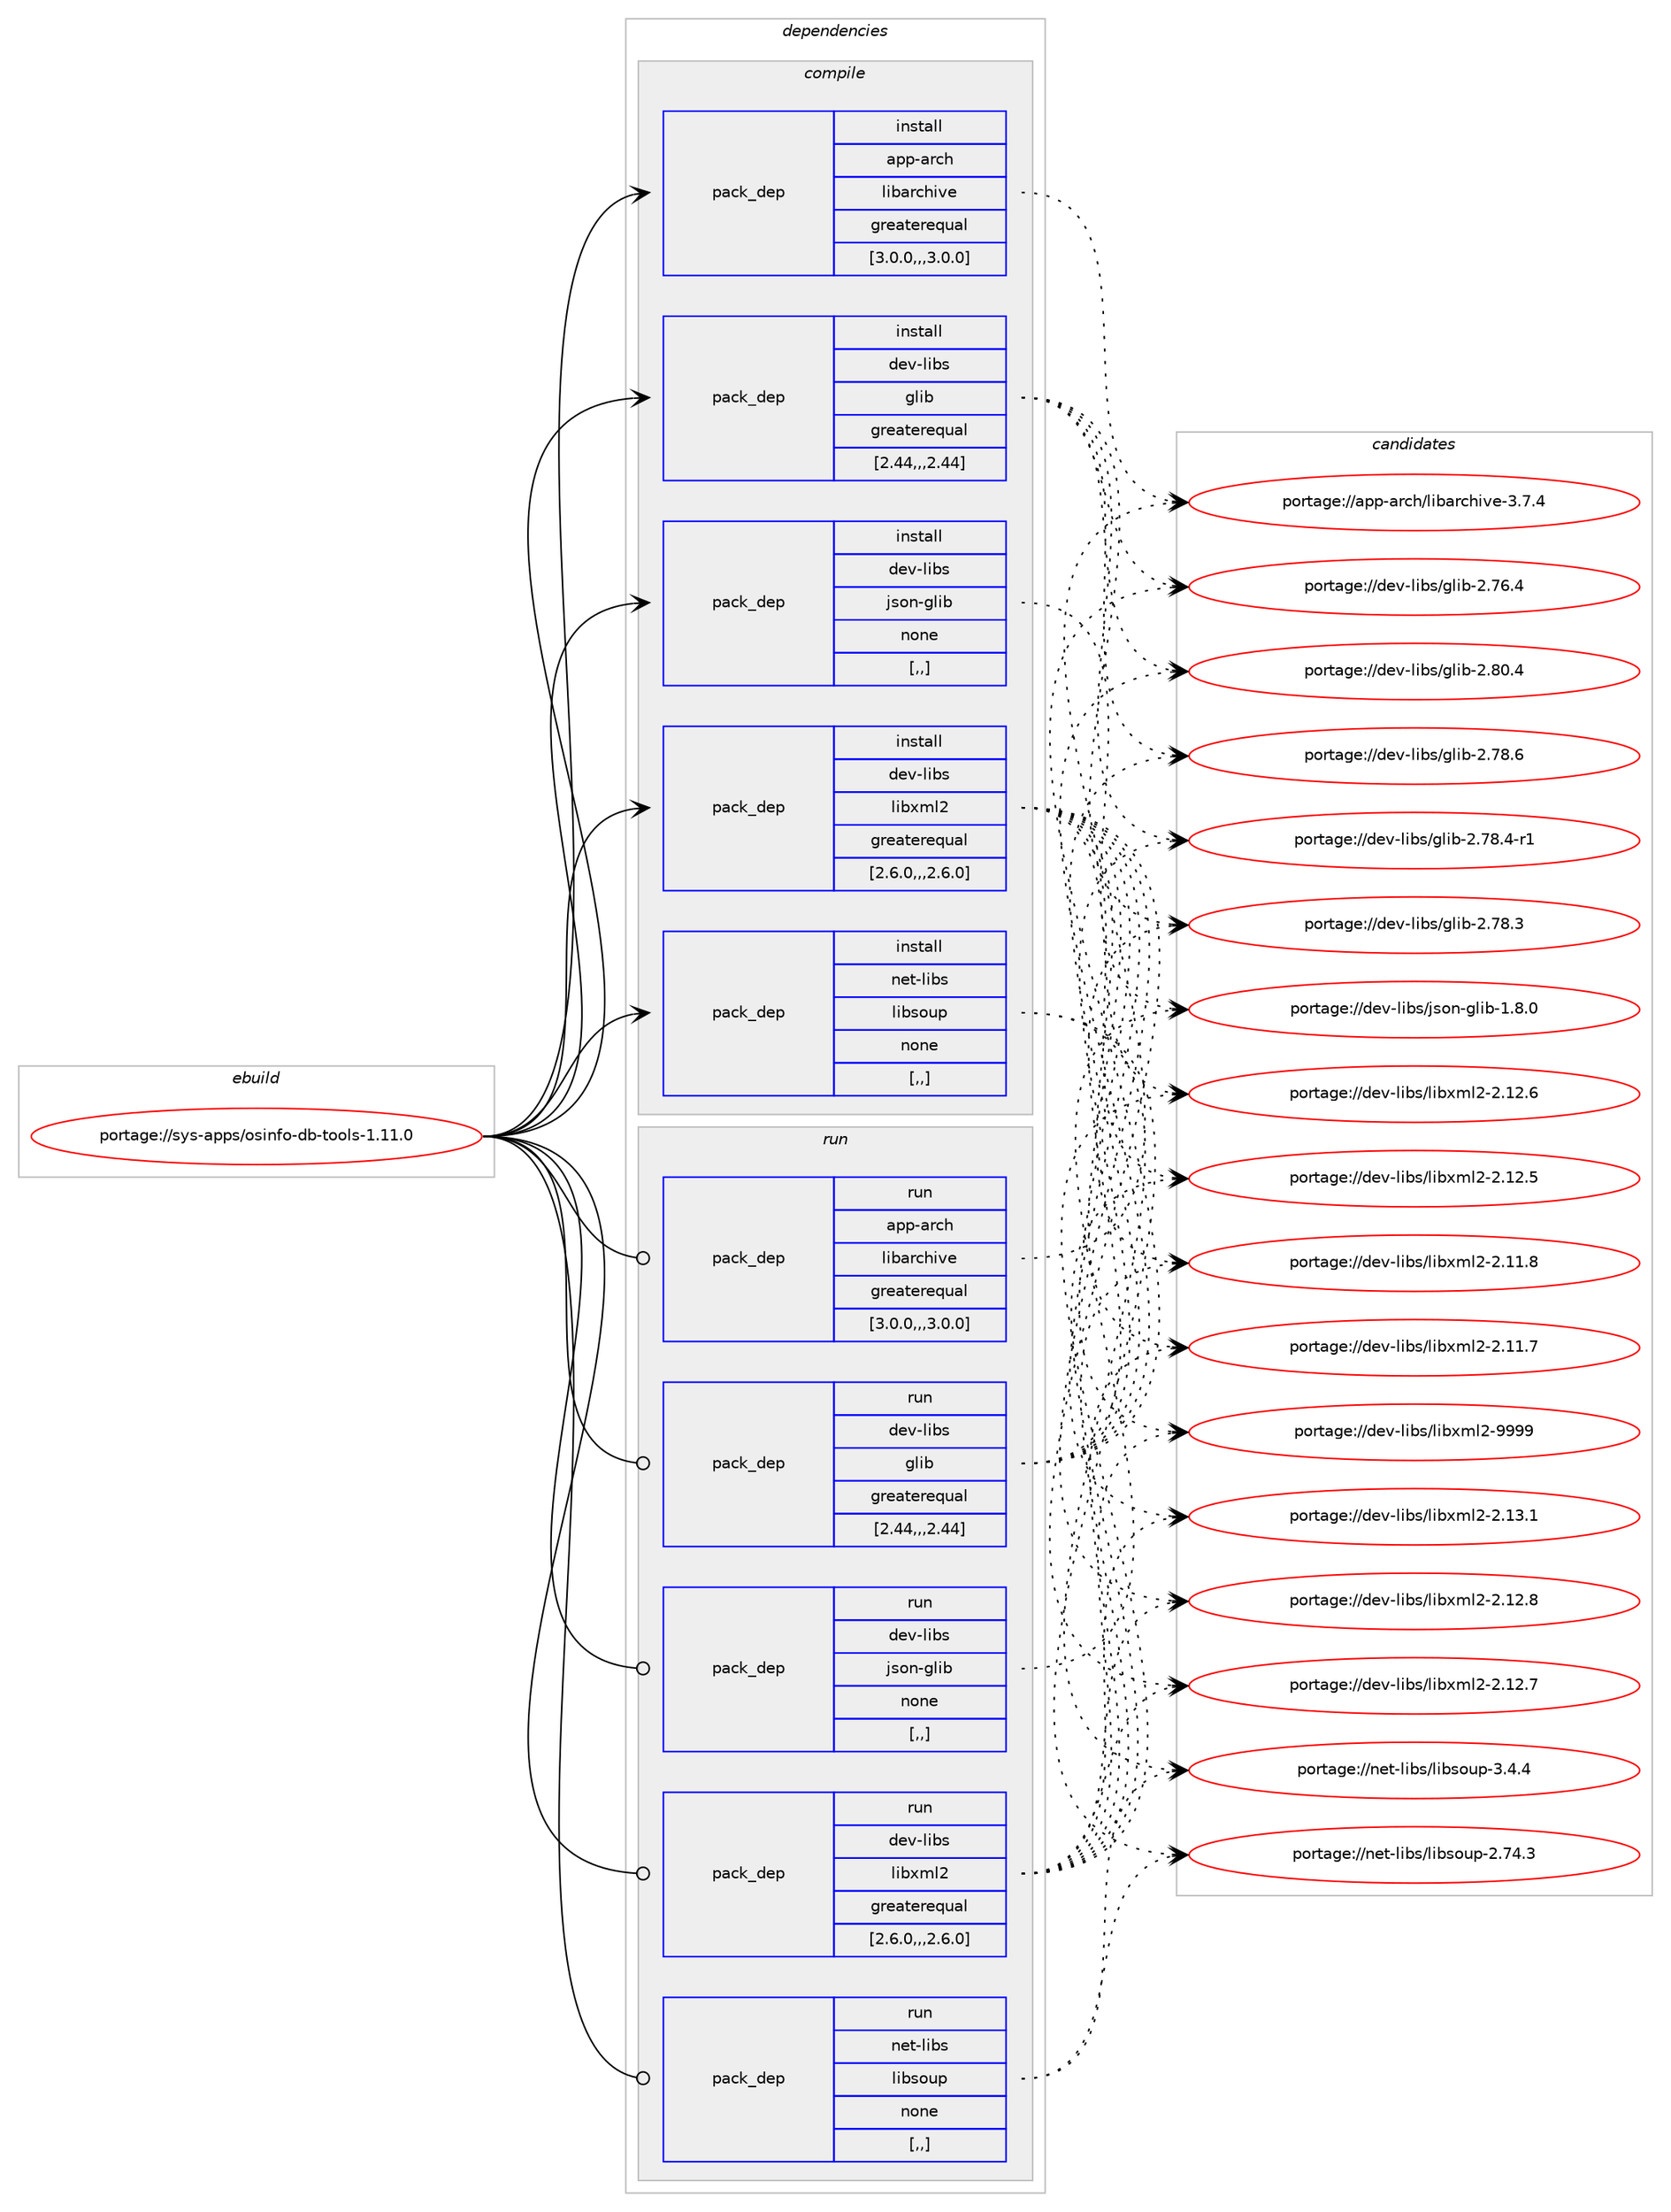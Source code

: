 digraph prolog {

# *************
# Graph options
# *************

newrank=true;
concentrate=true;
compound=true;
graph [rankdir=LR,fontname=Helvetica,fontsize=10,ranksep=1.5];#, ranksep=2.5, nodesep=0.2];
edge  [arrowhead=vee];
node  [fontname=Helvetica,fontsize=10];

# **********
# The ebuild
# **********

subgraph cluster_leftcol {
color=gray;
label=<<i>ebuild</i>>;
id [label="portage://sys-apps/osinfo-db-tools-1.11.0", color=red, width=4, href="../sys-apps/osinfo-db-tools-1.11.0.svg"];
}

# ****************
# The dependencies
# ****************

subgraph cluster_midcol {
color=gray;
label=<<i>dependencies</i>>;
subgraph cluster_compile {
fillcolor="#eeeeee";
style=filled;
label=<<i>compile</i>>;
subgraph pack11462 {
dependency18498 [label=<<TABLE BORDER="0" CELLBORDER="1" CELLSPACING="0" CELLPADDING="4" WIDTH="220"><TR><TD ROWSPAN="6" CELLPADDING="30">pack_dep</TD></TR><TR><TD WIDTH="110">install</TD></TR><TR><TD>app-arch</TD></TR><TR><TD>libarchive</TD></TR><TR><TD>greaterequal</TD></TR><TR><TD>[3.0.0,,,3.0.0]</TD></TR></TABLE>>, shape=none, color=blue];
}
id:e -> dependency18498:w [weight=20,style="solid",arrowhead="vee"];
subgraph pack11463 {
dependency18499 [label=<<TABLE BORDER="0" CELLBORDER="1" CELLSPACING="0" CELLPADDING="4" WIDTH="220"><TR><TD ROWSPAN="6" CELLPADDING="30">pack_dep</TD></TR><TR><TD WIDTH="110">install</TD></TR><TR><TD>dev-libs</TD></TR><TR><TD>glib</TD></TR><TR><TD>greaterequal</TD></TR><TR><TD>[2.44,,,2.44]</TD></TR></TABLE>>, shape=none, color=blue];
}
id:e -> dependency18499:w [weight=20,style="solid",arrowhead="vee"];
subgraph pack11464 {
dependency18500 [label=<<TABLE BORDER="0" CELLBORDER="1" CELLSPACING="0" CELLPADDING="4" WIDTH="220"><TR><TD ROWSPAN="6" CELLPADDING="30">pack_dep</TD></TR><TR><TD WIDTH="110">install</TD></TR><TR><TD>dev-libs</TD></TR><TR><TD>json-glib</TD></TR><TR><TD>none</TD></TR><TR><TD>[,,]</TD></TR></TABLE>>, shape=none, color=blue];
}
id:e -> dependency18500:w [weight=20,style="solid",arrowhead="vee"];
subgraph pack11465 {
dependency18501 [label=<<TABLE BORDER="0" CELLBORDER="1" CELLSPACING="0" CELLPADDING="4" WIDTH="220"><TR><TD ROWSPAN="6" CELLPADDING="30">pack_dep</TD></TR><TR><TD WIDTH="110">install</TD></TR><TR><TD>dev-libs</TD></TR><TR><TD>libxml2</TD></TR><TR><TD>greaterequal</TD></TR><TR><TD>[2.6.0,,,2.6.0]</TD></TR></TABLE>>, shape=none, color=blue];
}
id:e -> dependency18501:w [weight=20,style="solid",arrowhead="vee"];
subgraph pack11466 {
dependency18502 [label=<<TABLE BORDER="0" CELLBORDER="1" CELLSPACING="0" CELLPADDING="4" WIDTH="220"><TR><TD ROWSPAN="6" CELLPADDING="30">pack_dep</TD></TR><TR><TD WIDTH="110">install</TD></TR><TR><TD>net-libs</TD></TR><TR><TD>libsoup</TD></TR><TR><TD>none</TD></TR><TR><TD>[,,]</TD></TR></TABLE>>, shape=none, color=blue];
}
id:e -> dependency18502:w [weight=20,style="solid",arrowhead="vee"];
}
subgraph cluster_compileandrun {
fillcolor="#eeeeee";
style=filled;
label=<<i>compile and run</i>>;
}
subgraph cluster_run {
fillcolor="#eeeeee";
style=filled;
label=<<i>run</i>>;
subgraph pack11467 {
dependency18503 [label=<<TABLE BORDER="0" CELLBORDER="1" CELLSPACING="0" CELLPADDING="4" WIDTH="220"><TR><TD ROWSPAN="6" CELLPADDING="30">pack_dep</TD></TR><TR><TD WIDTH="110">run</TD></TR><TR><TD>app-arch</TD></TR><TR><TD>libarchive</TD></TR><TR><TD>greaterequal</TD></TR><TR><TD>[3.0.0,,,3.0.0]</TD></TR></TABLE>>, shape=none, color=blue];
}
id:e -> dependency18503:w [weight=20,style="solid",arrowhead="odot"];
subgraph pack11468 {
dependency18504 [label=<<TABLE BORDER="0" CELLBORDER="1" CELLSPACING="0" CELLPADDING="4" WIDTH="220"><TR><TD ROWSPAN="6" CELLPADDING="30">pack_dep</TD></TR><TR><TD WIDTH="110">run</TD></TR><TR><TD>dev-libs</TD></TR><TR><TD>glib</TD></TR><TR><TD>greaterequal</TD></TR><TR><TD>[2.44,,,2.44]</TD></TR></TABLE>>, shape=none, color=blue];
}
id:e -> dependency18504:w [weight=20,style="solid",arrowhead="odot"];
subgraph pack11469 {
dependency18505 [label=<<TABLE BORDER="0" CELLBORDER="1" CELLSPACING="0" CELLPADDING="4" WIDTH="220"><TR><TD ROWSPAN="6" CELLPADDING="30">pack_dep</TD></TR><TR><TD WIDTH="110">run</TD></TR><TR><TD>dev-libs</TD></TR><TR><TD>json-glib</TD></TR><TR><TD>none</TD></TR><TR><TD>[,,]</TD></TR></TABLE>>, shape=none, color=blue];
}
id:e -> dependency18505:w [weight=20,style="solid",arrowhead="odot"];
subgraph pack11470 {
dependency18506 [label=<<TABLE BORDER="0" CELLBORDER="1" CELLSPACING="0" CELLPADDING="4" WIDTH="220"><TR><TD ROWSPAN="6" CELLPADDING="30">pack_dep</TD></TR><TR><TD WIDTH="110">run</TD></TR><TR><TD>dev-libs</TD></TR><TR><TD>libxml2</TD></TR><TR><TD>greaterequal</TD></TR><TR><TD>[2.6.0,,,2.6.0]</TD></TR></TABLE>>, shape=none, color=blue];
}
id:e -> dependency18506:w [weight=20,style="solid",arrowhead="odot"];
subgraph pack11471 {
dependency18507 [label=<<TABLE BORDER="0" CELLBORDER="1" CELLSPACING="0" CELLPADDING="4" WIDTH="220"><TR><TD ROWSPAN="6" CELLPADDING="30">pack_dep</TD></TR><TR><TD WIDTH="110">run</TD></TR><TR><TD>net-libs</TD></TR><TR><TD>libsoup</TD></TR><TR><TD>none</TD></TR><TR><TD>[,,]</TD></TR></TABLE>>, shape=none, color=blue];
}
id:e -> dependency18507:w [weight=20,style="solid",arrowhead="odot"];
}
}

# **************
# The candidates
# **************

subgraph cluster_choices {
rank=same;
color=gray;
label=<<i>candidates</i>>;

subgraph choice11462 {
color=black;
nodesep=1;
choice9711211245971149910447108105989711499104105118101455146554652 [label="portage://app-arch/libarchive-3.7.4", color=red, width=4,href="../app-arch/libarchive-3.7.4.svg"];
dependency18498:e -> choice9711211245971149910447108105989711499104105118101455146554652:w [style=dotted,weight="100"];
}
subgraph choice11463 {
color=black;
nodesep=1;
choice1001011184510810598115471031081059845504656484652 [label="portage://dev-libs/glib-2.80.4", color=red, width=4,href="../dev-libs/glib-2.80.4.svg"];
choice1001011184510810598115471031081059845504655564654 [label="portage://dev-libs/glib-2.78.6", color=red, width=4,href="../dev-libs/glib-2.78.6.svg"];
choice10010111845108105981154710310810598455046555646524511449 [label="portage://dev-libs/glib-2.78.4-r1", color=red, width=4,href="../dev-libs/glib-2.78.4-r1.svg"];
choice1001011184510810598115471031081059845504655564651 [label="portage://dev-libs/glib-2.78.3", color=red, width=4,href="../dev-libs/glib-2.78.3.svg"];
choice1001011184510810598115471031081059845504655544652 [label="portage://dev-libs/glib-2.76.4", color=red, width=4,href="../dev-libs/glib-2.76.4.svg"];
dependency18499:e -> choice1001011184510810598115471031081059845504656484652:w [style=dotted,weight="100"];
dependency18499:e -> choice1001011184510810598115471031081059845504655564654:w [style=dotted,weight="100"];
dependency18499:e -> choice10010111845108105981154710310810598455046555646524511449:w [style=dotted,weight="100"];
dependency18499:e -> choice1001011184510810598115471031081059845504655564651:w [style=dotted,weight="100"];
dependency18499:e -> choice1001011184510810598115471031081059845504655544652:w [style=dotted,weight="100"];
}
subgraph choice11464 {
color=black;
nodesep=1;
choice1001011184510810598115471061151111104510310810598454946564648 [label="portage://dev-libs/json-glib-1.8.0", color=red, width=4,href="../dev-libs/json-glib-1.8.0.svg"];
dependency18500:e -> choice1001011184510810598115471061151111104510310810598454946564648:w [style=dotted,weight="100"];
}
subgraph choice11465 {
color=black;
nodesep=1;
choice10010111845108105981154710810598120109108504557575757 [label="portage://dev-libs/libxml2-9999", color=red, width=4,href="../dev-libs/libxml2-9999.svg"];
choice100101118451081059811547108105981201091085045504649514649 [label="portage://dev-libs/libxml2-2.13.1", color=red, width=4,href="../dev-libs/libxml2-2.13.1.svg"];
choice100101118451081059811547108105981201091085045504649504656 [label="portage://dev-libs/libxml2-2.12.8", color=red, width=4,href="../dev-libs/libxml2-2.12.8.svg"];
choice100101118451081059811547108105981201091085045504649504655 [label="portage://dev-libs/libxml2-2.12.7", color=red, width=4,href="../dev-libs/libxml2-2.12.7.svg"];
choice100101118451081059811547108105981201091085045504649504654 [label="portage://dev-libs/libxml2-2.12.6", color=red, width=4,href="../dev-libs/libxml2-2.12.6.svg"];
choice100101118451081059811547108105981201091085045504649504653 [label="portage://dev-libs/libxml2-2.12.5", color=red, width=4,href="../dev-libs/libxml2-2.12.5.svg"];
choice100101118451081059811547108105981201091085045504649494656 [label="portage://dev-libs/libxml2-2.11.8", color=red, width=4,href="../dev-libs/libxml2-2.11.8.svg"];
choice100101118451081059811547108105981201091085045504649494655 [label="portage://dev-libs/libxml2-2.11.7", color=red, width=4,href="../dev-libs/libxml2-2.11.7.svg"];
dependency18501:e -> choice10010111845108105981154710810598120109108504557575757:w [style=dotted,weight="100"];
dependency18501:e -> choice100101118451081059811547108105981201091085045504649514649:w [style=dotted,weight="100"];
dependency18501:e -> choice100101118451081059811547108105981201091085045504649504656:w [style=dotted,weight="100"];
dependency18501:e -> choice100101118451081059811547108105981201091085045504649504655:w [style=dotted,weight="100"];
dependency18501:e -> choice100101118451081059811547108105981201091085045504649504654:w [style=dotted,weight="100"];
dependency18501:e -> choice100101118451081059811547108105981201091085045504649504653:w [style=dotted,weight="100"];
dependency18501:e -> choice100101118451081059811547108105981201091085045504649494656:w [style=dotted,weight="100"];
dependency18501:e -> choice100101118451081059811547108105981201091085045504649494655:w [style=dotted,weight="100"];
}
subgraph choice11466 {
color=black;
nodesep=1;
choice11010111645108105981154710810598115111117112455146524652 [label="portage://net-libs/libsoup-3.4.4", color=red, width=4,href="../net-libs/libsoup-3.4.4.svg"];
choice1101011164510810598115471081059811511111711245504655524651 [label="portage://net-libs/libsoup-2.74.3", color=red, width=4,href="../net-libs/libsoup-2.74.3.svg"];
dependency18502:e -> choice11010111645108105981154710810598115111117112455146524652:w [style=dotted,weight="100"];
dependency18502:e -> choice1101011164510810598115471081059811511111711245504655524651:w [style=dotted,weight="100"];
}
subgraph choice11467 {
color=black;
nodesep=1;
choice9711211245971149910447108105989711499104105118101455146554652 [label="portage://app-arch/libarchive-3.7.4", color=red, width=4,href="../app-arch/libarchive-3.7.4.svg"];
dependency18503:e -> choice9711211245971149910447108105989711499104105118101455146554652:w [style=dotted,weight="100"];
}
subgraph choice11468 {
color=black;
nodesep=1;
choice1001011184510810598115471031081059845504656484652 [label="portage://dev-libs/glib-2.80.4", color=red, width=4,href="../dev-libs/glib-2.80.4.svg"];
choice1001011184510810598115471031081059845504655564654 [label="portage://dev-libs/glib-2.78.6", color=red, width=4,href="../dev-libs/glib-2.78.6.svg"];
choice10010111845108105981154710310810598455046555646524511449 [label="portage://dev-libs/glib-2.78.4-r1", color=red, width=4,href="../dev-libs/glib-2.78.4-r1.svg"];
choice1001011184510810598115471031081059845504655564651 [label="portage://dev-libs/glib-2.78.3", color=red, width=4,href="../dev-libs/glib-2.78.3.svg"];
choice1001011184510810598115471031081059845504655544652 [label="portage://dev-libs/glib-2.76.4", color=red, width=4,href="../dev-libs/glib-2.76.4.svg"];
dependency18504:e -> choice1001011184510810598115471031081059845504656484652:w [style=dotted,weight="100"];
dependency18504:e -> choice1001011184510810598115471031081059845504655564654:w [style=dotted,weight="100"];
dependency18504:e -> choice10010111845108105981154710310810598455046555646524511449:w [style=dotted,weight="100"];
dependency18504:e -> choice1001011184510810598115471031081059845504655564651:w [style=dotted,weight="100"];
dependency18504:e -> choice1001011184510810598115471031081059845504655544652:w [style=dotted,weight="100"];
}
subgraph choice11469 {
color=black;
nodesep=1;
choice1001011184510810598115471061151111104510310810598454946564648 [label="portage://dev-libs/json-glib-1.8.0", color=red, width=4,href="../dev-libs/json-glib-1.8.0.svg"];
dependency18505:e -> choice1001011184510810598115471061151111104510310810598454946564648:w [style=dotted,weight="100"];
}
subgraph choice11470 {
color=black;
nodesep=1;
choice10010111845108105981154710810598120109108504557575757 [label="portage://dev-libs/libxml2-9999", color=red, width=4,href="../dev-libs/libxml2-9999.svg"];
choice100101118451081059811547108105981201091085045504649514649 [label="portage://dev-libs/libxml2-2.13.1", color=red, width=4,href="../dev-libs/libxml2-2.13.1.svg"];
choice100101118451081059811547108105981201091085045504649504656 [label="portage://dev-libs/libxml2-2.12.8", color=red, width=4,href="../dev-libs/libxml2-2.12.8.svg"];
choice100101118451081059811547108105981201091085045504649504655 [label="portage://dev-libs/libxml2-2.12.7", color=red, width=4,href="../dev-libs/libxml2-2.12.7.svg"];
choice100101118451081059811547108105981201091085045504649504654 [label="portage://dev-libs/libxml2-2.12.6", color=red, width=4,href="../dev-libs/libxml2-2.12.6.svg"];
choice100101118451081059811547108105981201091085045504649504653 [label="portage://dev-libs/libxml2-2.12.5", color=red, width=4,href="../dev-libs/libxml2-2.12.5.svg"];
choice100101118451081059811547108105981201091085045504649494656 [label="portage://dev-libs/libxml2-2.11.8", color=red, width=4,href="../dev-libs/libxml2-2.11.8.svg"];
choice100101118451081059811547108105981201091085045504649494655 [label="portage://dev-libs/libxml2-2.11.7", color=red, width=4,href="../dev-libs/libxml2-2.11.7.svg"];
dependency18506:e -> choice10010111845108105981154710810598120109108504557575757:w [style=dotted,weight="100"];
dependency18506:e -> choice100101118451081059811547108105981201091085045504649514649:w [style=dotted,weight="100"];
dependency18506:e -> choice100101118451081059811547108105981201091085045504649504656:w [style=dotted,weight="100"];
dependency18506:e -> choice100101118451081059811547108105981201091085045504649504655:w [style=dotted,weight="100"];
dependency18506:e -> choice100101118451081059811547108105981201091085045504649504654:w [style=dotted,weight="100"];
dependency18506:e -> choice100101118451081059811547108105981201091085045504649504653:w [style=dotted,weight="100"];
dependency18506:e -> choice100101118451081059811547108105981201091085045504649494656:w [style=dotted,weight="100"];
dependency18506:e -> choice100101118451081059811547108105981201091085045504649494655:w [style=dotted,weight="100"];
}
subgraph choice11471 {
color=black;
nodesep=1;
choice11010111645108105981154710810598115111117112455146524652 [label="portage://net-libs/libsoup-3.4.4", color=red, width=4,href="../net-libs/libsoup-3.4.4.svg"];
choice1101011164510810598115471081059811511111711245504655524651 [label="portage://net-libs/libsoup-2.74.3", color=red, width=4,href="../net-libs/libsoup-2.74.3.svg"];
dependency18507:e -> choice11010111645108105981154710810598115111117112455146524652:w [style=dotted,weight="100"];
dependency18507:e -> choice1101011164510810598115471081059811511111711245504655524651:w [style=dotted,weight="100"];
}
}

}

